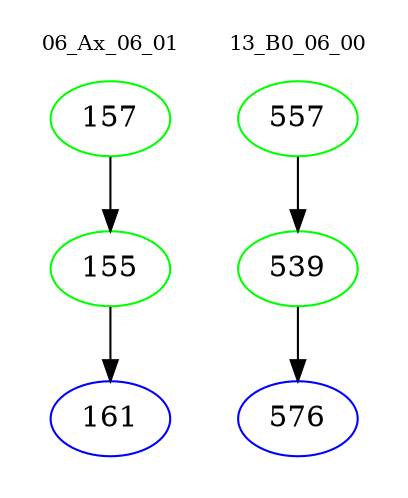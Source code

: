 digraph{
subgraph cluster_0 {
color = white
label = "06_Ax_06_01";
fontsize=10;
T0_157 [label="157", color="green"]
T0_157 -> T0_155 [color="black"]
T0_155 [label="155", color="green"]
T0_155 -> T0_161 [color="black"]
T0_161 [label="161", color="blue"]
}
subgraph cluster_1 {
color = white
label = "13_B0_06_00";
fontsize=10;
T1_557 [label="557", color="green"]
T1_557 -> T1_539 [color="black"]
T1_539 [label="539", color="green"]
T1_539 -> T1_576 [color="black"]
T1_576 [label="576", color="blue"]
}
}
